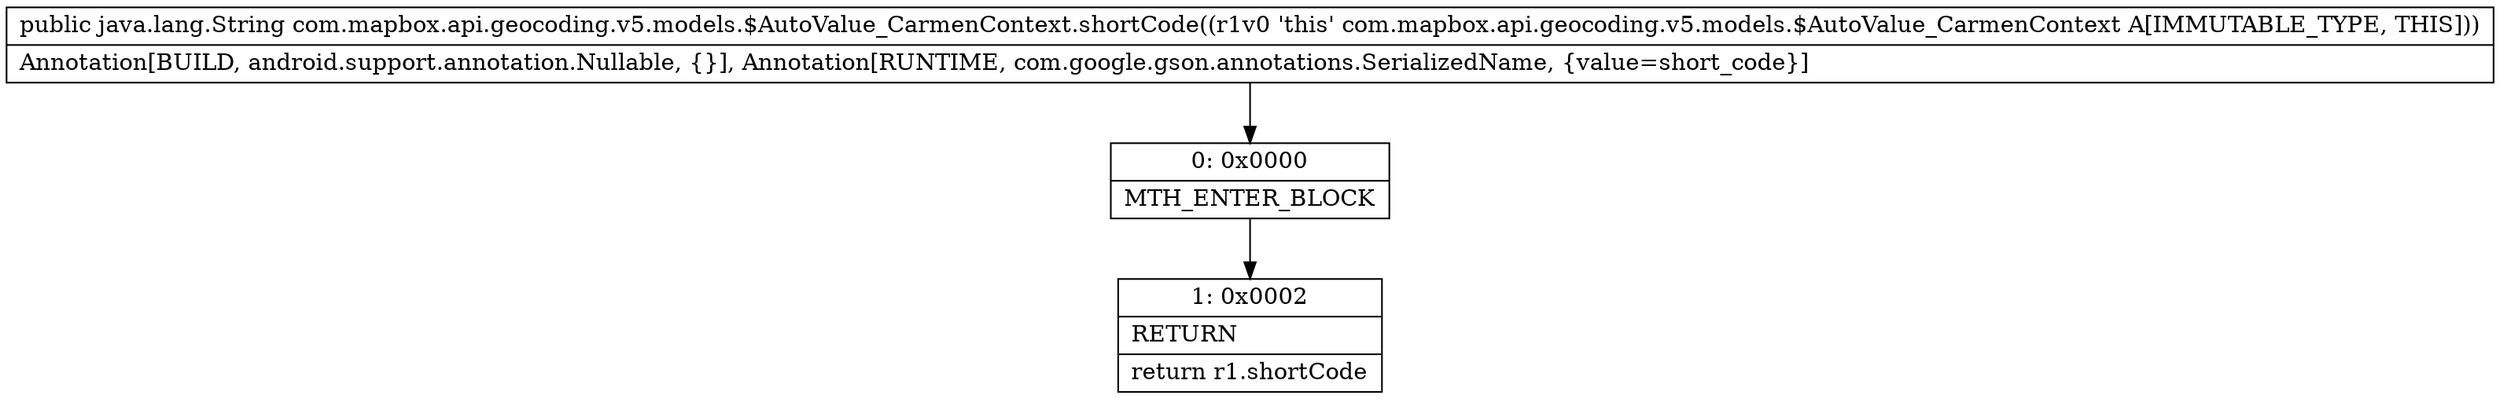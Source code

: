 digraph "CFG forcom.mapbox.api.geocoding.v5.models.$AutoValue_CarmenContext.shortCode()Ljava\/lang\/String;" {
Node_0 [shape=record,label="{0\:\ 0x0000|MTH_ENTER_BLOCK\l}"];
Node_1 [shape=record,label="{1\:\ 0x0002|RETURN\l|return r1.shortCode\l}"];
MethodNode[shape=record,label="{public java.lang.String com.mapbox.api.geocoding.v5.models.$AutoValue_CarmenContext.shortCode((r1v0 'this' com.mapbox.api.geocoding.v5.models.$AutoValue_CarmenContext A[IMMUTABLE_TYPE, THIS]))  | Annotation[BUILD, android.support.annotation.Nullable, \{\}], Annotation[RUNTIME, com.google.gson.annotations.SerializedName, \{value=short_code\}]\l}"];
MethodNode -> Node_0;
Node_0 -> Node_1;
}

